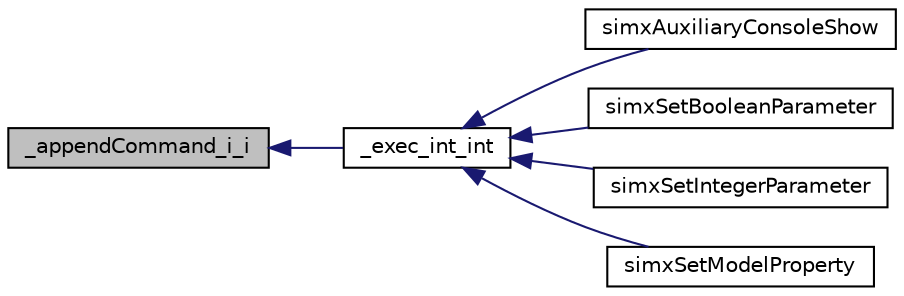 digraph "_appendCommand_i_i"
{
  edge [fontname="Helvetica",fontsize="10",labelfontname="Helvetica",labelfontsize="10"];
  node [fontname="Helvetica",fontsize="10",shape=record];
  rankdir="LR";
  Node1 [label="_appendCommand_i_i",height=0.2,width=0.4,color="black", fillcolor="grey75", style="filled" fontcolor="black"];
  Node1 -> Node2 [dir="back",color="midnightblue",fontsize="10",style="solid",fontname="Helvetica"];
  Node2 [label="_exec_int_int",height=0.2,width=0.4,color="black", fillcolor="white", style="filled",URL="$ext_api_8c.html#ac38cf11e1170dd061d6755bd73012edf"];
  Node2 -> Node3 [dir="back",color="midnightblue",fontsize="10",style="solid",fontname="Helvetica"];
  Node3 [label="simxAuxiliaryConsoleShow",height=0.2,width=0.4,color="black", fillcolor="white", style="filled",URL="$ext_api_8h.html#a8052b6077528d7f6d9c822a95a7e6eab"];
  Node2 -> Node4 [dir="back",color="midnightblue",fontsize="10",style="solid",fontname="Helvetica"];
  Node4 [label="simxSetBooleanParameter",height=0.2,width=0.4,color="black", fillcolor="white", style="filled",URL="$ext_api_8h.html#a365801024c91e785eed0f2074807832b"];
  Node2 -> Node5 [dir="back",color="midnightblue",fontsize="10",style="solid",fontname="Helvetica"];
  Node5 [label="simxSetIntegerParameter",height=0.2,width=0.4,color="black", fillcolor="white", style="filled",URL="$ext_api_8h.html#a5ef34ab73e8a45b1f2451d447450bc92"];
  Node2 -> Node6 [dir="back",color="midnightblue",fontsize="10",style="solid",fontname="Helvetica"];
  Node6 [label="simxSetModelProperty",height=0.2,width=0.4,color="black", fillcolor="white", style="filled",URL="$ext_api_8h.html#acfb016b71e1a1b0e402dae614aae4231"];
}
